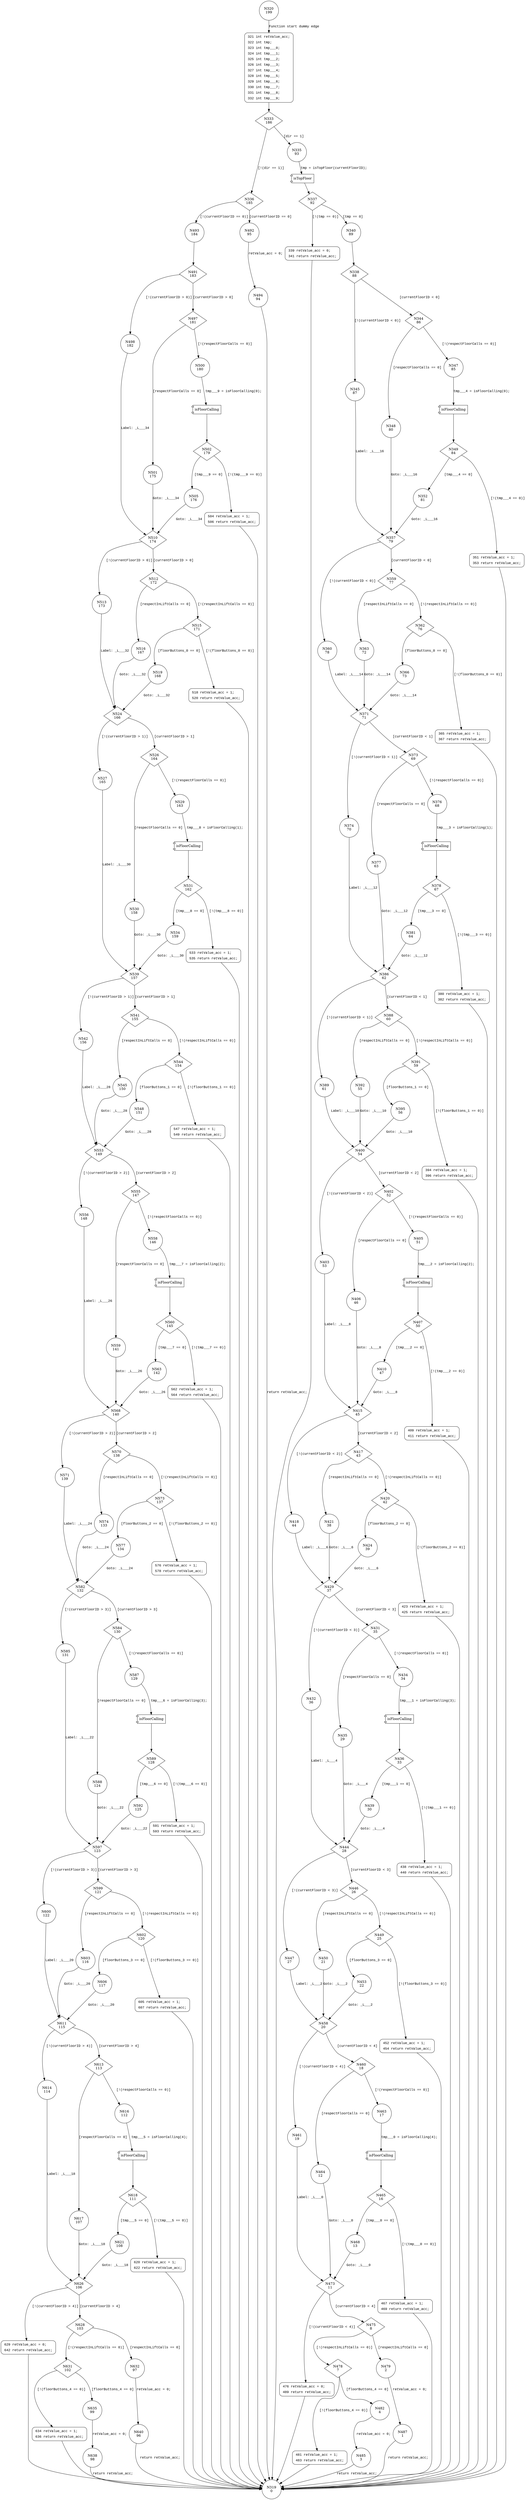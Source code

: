 digraph stopRequestedInDirection {
320 [shape="circle" label="N320\n199"]
321 [shape="circle" label="N321\n198"]
333 [shape="diamond" label="N333\n186"]
335 [shape="circle" label="N335\n93"]
336 [shape="diamond" label="N336\n185"]
492 [shape="circle" label="N492\n95"]
493 [shape="circle" label="N493\n184"]
491 [shape="diamond" label="N491\n183"]
497 [shape="diamond" label="N497\n181"]
498 [shape="circle" label="N498\n182"]
510 [shape="diamond" label="N510\n174"]
512 [shape="diamond" label="N512\n172"]
513 [shape="circle" label="N513\n173"]
524 [shape="diamond" label="N524\n166"]
526 [shape="diamond" label="N526\n164"]
527 [shape="circle" label="N527\n165"]
539 [shape="diamond" label="N539\n157"]
541 [shape="diamond" label="N541\n155"]
542 [shape="circle" label="N542\n156"]
553 [shape="diamond" label="N553\n149"]
555 [shape="diamond" label="N555\n147"]
556 [shape="circle" label="N556\n148"]
568 [shape="diamond" label="N568\n140"]
570 [shape="diamond" label="N570\n138"]
571 [shape="circle" label="N571\n139"]
582 [shape="diamond" label="N582\n132"]
584 [shape="diamond" label="N584\n130"]
585 [shape="circle" label="N585\n131"]
597 [shape="diamond" label="N597\n123"]
599 [shape="diamond" label="N599\n121"]
600 [shape="circle" label="N600\n122"]
611 [shape="diamond" label="N611\n115"]
613 [shape="diamond" label="N613\n113"]
614 [shape="circle" label="N614\n114"]
626 [shape="diamond" label="N626\n106"]
628 [shape="diamond" label="N628\n103"]
629 [shape="circle" label="N629\n105"]
632 [shape="circle" label="N632\n97"]
631 [shape="diamond" label="N631\n102"]
635 [shape="circle" label="N635\n99"]
634 [shape="circle" label="N634\n101"]
638 [shape="circle" label="N638\n98"]
640 [shape="circle" label="N640\n96"]
617 [shape="circle" label="N617\n107"]
616 [shape="circle" label="N616\n112"]
618 [shape="diamond" label="N618\n111"]
621 [shape="circle" label="N621\n108"]
620 [shape="circle" label="N620\n110"]
603 [shape="circle" label="N603\n116"]
602 [shape="diamond" label="N602\n120"]
606 [shape="circle" label="N606\n117"]
605 [shape="circle" label="N605\n119"]
588 [shape="circle" label="N588\n124"]
587 [shape="circle" label="N587\n129"]
589 [shape="diamond" label="N589\n128"]
592 [shape="circle" label="N592\n125"]
591 [shape="circle" label="N591\n127"]
574 [shape="circle" label="N574\n133"]
573 [shape="diamond" label="N573\n137"]
577 [shape="circle" label="N577\n134"]
576 [shape="circle" label="N576\n136"]
559 [shape="circle" label="N559\n141"]
558 [shape="circle" label="N558\n146"]
560 [shape="diamond" label="N560\n145"]
563 [shape="circle" label="N563\n142"]
562 [shape="circle" label="N562\n144"]
545 [shape="circle" label="N545\n150"]
544 [shape="diamond" label="N544\n154"]
548 [shape="circle" label="N548\n151"]
547 [shape="circle" label="N547\n153"]
530 [shape="circle" label="N530\n158"]
529 [shape="circle" label="N529\n163"]
531 [shape="diamond" label="N531\n162"]
534 [shape="circle" label="N534\n159"]
533 [shape="circle" label="N533\n161"]
516 [shape="circle" label="N516\n167"]
515 [shape="diamond" label="N515\n171"]
519 [shape="circle" label="N519\n168"]
518 [shape="circle" label="N518\n170"]
501 [shape="circle" label="N501\n175"]
500 [shape="circle" label="N500\n180"]
502 [shape="diamond" label="N502\n179"]
505 [shape="circle" label="N505\n176"]
504 [shape="circle" label="N504\n178"]
494 [shape="circle" label="N494\n94"]
337 [shape="diamond" label="N337\n92"]
340 [shape="circle" label="N340\n89"]
339 [shape="circle" label="N339\n91"]
338 [shape="diamond" label="N338\n88"]
344 [shape="diamond" label="N344\n86"]
345 [shape="circle" label="N345\n87"]
357 [shape="diamond" label="N357\n79"]
359 [shape="diamond" label="N359\n77"]
360 [shape="circle" label="N360\n78"]
371 [shape="diamond" label="N371\n71"]
373 [shape="diamond" label="N373\n69"]
374 [shape="circle" label="N374\n70"]
386 [shape="diamond" label="N386\n62"]
388 [shape="diamond" label="N388\n60"]
389 [shape="circle" label="N389\n61"]
400 [shape="diamond" label="N400\n54"]
402 [shape="diamond" label="N402\n52"]
403 [shape="circle" label="N403\n53"]
415 [shape="diamond" label="N415\n45"]
417 [shape="diamond" label="N417\n43"]
418 [shape="circle" label="N418\n44"]
429 [shape="diamond" label="N429\n37"]
431 [shape="diamond" label="N431\n35"]
432 [shape="circle" label="N432\n36"]
444 [shape="diamond" label="N444\n28"]
446 [shape="diamond" label="N446\n26"]
447 [shape="circle" label="N447\n27"]
458 [shape="diamond" label="N458\n20"]
460 [shape="diamond" label="N460\n18"]
461 [shape="circle" label="N461\n19"]
473 [shape="diamond" label="N473\n11"]
475 [shape="diamond" label="N475\n8"]
476 [shape="circle" label="N476\n10"]
479 [shape="circle" label="N479\n2"]
478 [shape="diamond" label="N478\n7"]
482 [shape="circle" label="N482\n4"]
481 [shape="circle" label="N481\n6"]
485 [shape="circle" label="N485\n3"]
487 [shape="circle" label="N487\n1"]
464 [shape="circle" label="N464\n12"]
463 [shape="circle" label="N463\n17"]
465 [shape="diamond" label="N465\n16"]
468 [shape="circle" label="N468\n13"]
467 [shape="circle" label="N467\n15"]
450 [shape="circle" label="N450\n21"]
449 [shape="diamond" label="N449\n25"]
453 [shape="circle" label="N453\n22"]
452 [shape="circle" label="N452\n24"]
435 [shape="circle" label="N435\n29"]
434 [shape="circle" label="N434\n34"]
436 [shape="diamond" label="N436\n33"]
439 [shape="circle" label="N439\n30"]
438 [shape="circle" label="N438\n32"]
421 [shape="circle" label="N421\n38"]
420 [shape="diamond" label="N420\n42"]
424 [shape="circle" label="N424\n39"]
423 [shape="circle" label="N423\n41"]
406 [shape="circle" label="N406\n46"]
405 [shape="circle" label="N405\n51"]
407 [shape="diamond" label="N407\n50"]
410 [shape="circle" label="N410\n47"]
409 [shape="circle" label="N409\n49"]
392 [shape="circle" label="N392\n55"]
391 [shape="diamond" label="N391\n59"]
395 [shape="circle" label="N395\n56"]
394 [shape="circle" label="N394\n58"]
377 [shape="circle" label="N377\n63"]
376 [shape="circle" label="N376\n68"]
378 [shape="diamond" label="N378\n67"]
381 [shape="circle" label="N381\n64"]
380 [shape="circle" label="N380\n66"]
363 [shape="circle" label="N363\n72"]
362 [shape="diamond" label="N362\n76"]
366 [shape="circle" label="N366\n73"]
365 [shape="circle" label="N365\n75"]
348 [shape="circle" label="N348\n80"]
347 [shape="circle" label="N347\n85"]
349 [shape="diamond" label="N349\n84"]
352 [shape="circle" label="N352\n81"]
351 [shape="circle" label="N351\n83"]
319 [shape="circle" label="N319\n0"]
321 [style="filled,bold" penwidth="1" fillcolor="white" fontname="Courier New" shape="Mrecord" label=<<table border="0" cellborder="0" cellpadding="3" bgcolor="white"><tr><td align="right">321</td><td align="left">int retValue_acc;</td></tr><tr><td align="right">322</td><td align="left">int tmp;</td></tr><tr><td align="right">323</td><td align="left">int tmp___0;</td></tr><tr><td align="right">324</td><td align="left">int tmp___1;</td></tr><tr><td align="right">325</td><td align="left">int tmp___2;</td></tr><tr><td align="right">326</td><td align="left">int tmp___3;</td></tr><tr><td align="right">327</td><td align="left">int tmp___4;</td></tr><tr><td align="right">328</td><td align="left">int tmp___5;</td></tr><tr><td align="right">329</td><td align="left">int tmp___6;</td></tr><tr><td align="right">330</td><td align="left">int tmp___7;</td></tr><tr><td align="right">331</td><td align="left">int tmp___8;</td></tr><tr><td align="right">332</td><td align="left">int tmp___9;</td></tr></table>>]
321 -> 333[label=""]
629 [style="filled,bold" penwidth="1" fillcolor="white" fontname="Courier New" shape="Mrecord" label=<<table border="0" cellborder="0" cellpadding="3" bgcolor="white"><tr><td align="right">629</td><td align="left">retValue_acc = 0;</td></tr><tr><td align="right">642</td><td align="left">return retValue_acc;</td></tr></table>>]
629 -> 319[label=""]
634 [style="filled,bold" penwidth="1" fillcolor="white" fontname="Courier New" shape="Mrecord" label=<<table border="0" cellborder="0" cellpadding="3" bgcolor="white"><tr><td align="right">634</td><td align="left">retValue_acc = 1;</td></tr><tr><td align="right">636</td><td align="left">return retValue_acc;</td></tr></table>>]
634 -> 319[label=""]
620 [style="filled,bold" penwidth="1" fillcolor="white" fontname="Courier New" shape="Mrecord" label=<<table border="0" cellborder="0" cellpadding="3" bgcolor="white"><tr><td align="right">620</td><td align="left">retValue_acc = 1;</td></tr><tr><td align="right">622</td><td align="left">return retValue_acc;</td></tr></table>>]
620 -> 319[label=""]
605 [style="filled,bold" penwidth="1" fillcolor="white" fontname="Courier New" shape="Mrecord" label=<<table border="0" cellborder="0" cellpadding="3" bgcolor="white"><tr><td align="right">605</td><td align="left">retValue_acc = 1;</td></tr><tr><td align="right">607</td><td align="left">return retValue_acc;</td></tr></table>>]
605 -> 319[label=""]
591 [style="filled,bold" penwidth="1" fillcolor="white" fontname="Courier New" shape="Mrecord" label=<<table border="0" cellborder="0" cellpadding="3" bgcolor="white"><tr><td align="right">591</td><td align="left">retValue_acc = 1;</td></tr><tr><td align="right">593</td><td align="left">return retValue_acc;</td></tr></table>>]
591 -> 319[label=""]
576 [style="filled,bold" penwidth="1" fillcolor="white" fontname="Courier New" shape="Mrecord" label=<<table border="0" cellborder="0" cellpadding="3" bgcolor="white"><tr><td align="right">576</td><td align="left">retValue_acc = 1;</td></tr><tr><td align="right">578</td><td align="left">return retValue_acc;</td></tr></table>>]
576 -> 319[label=""]
562 [style="filled,bold" penwidth="1" fillcolor="white" fontname="Courier New" shape="Mrecord" label=<<table border="0" cellborder="0" cellpadding="3" bgcolor="white"><tr><td align="right">562</td><td align="left">retValue_acc = 1;</td></tr><tr><td align="right">564</td><td align="left">return retValue_acc;</td></tr></table>>]
562 -> 319[label=""]
547 [style="filled,bold" penwidth="1" fillcolor="white" fontname="Courier New" shape="Mrecord" label=<<table border="0" cellborder="0" cellpadding="3" bgcolor="white"><tr><td align="right">547</td><td align="left">retValue_acc = 1;</td></tr><tr><td align="right">549</td><td align="left">return retValue_acc;</td></tr></table>>]
547 -> 319[label=""]
533 [style="filled,bold" penwidth="1" fillcolor="white" fontname="Courier New" shape="Mrecord" label=<<table border="0" cellborder="0" cellpadding="3" bgcolor="white"><tr><td align="right">533</td><td align="left">retValue_acc = 1;</td></tr><tr><td align="right">535</td><td align="left">return retValue_acc;</td></tr></table>>]
533 -> 319[label=""]
518 [style="filled,bold" penwidth="1" fillcolor="white" fontname="Courier New" shape="Mrecord" label=<<table border="0" cellborder="0" cellpadding="3" bgcolor="white"><tr><td align="right">518</td><td align="left">retValue_acc = 1;</td></tr><tr><td align="right">520</td><td align="left">return retValue_acc;</td></tr></table>>]
518 -> 319[label=""]
504 [style="filled,bold" penwidth="1" fillcolor="white" fontname="Courier New" shape="Mrecord" label=<<table border="0" cellborder="0" cellpadding="3" bgcolor="white"><tr><td align="right">504</td><td align="left">retValue_acc = 1;</td></tr><tr><td align="right">506</td><td align="left">return retValue_acc;</td></tr></table>>]
504 -> 319[label=""]
339 [style="filled,bold" penwidth="1" fillcolor="white" fontname="Courier New" shape="Mrecord" label=<<table border="0" cellborder="0" cellpadding="3" bgcolor="white"><tr><td align="right">339</td><td align="left">retValue_acc = 0;</td></tr><tr><td align="right">341</td><td align="left">return retValue_acc;</td></tr></table>>]
339 -> 319[label=""]
476 [style="filled,bold" penwidth="1" fillcolor="white" fontname="Courier New" shape="Mrecord" label=<<table border="0" cellborder="0" cellpadding="3" bgcolor="white"><tr><td align="right">476</td><td align="left">retValue_acc = 0;</td></tr><tr><td align="right">489</td><td align="left">return retValue_acc;</td></tr></table>>]
476 -> 319[label=""]
481 [style="filled,bold" penwidth="1" fillcolor="white" fontname="Courier New" shape="Mrecord" label=<<table border="0" cellborder="0" cellpadding="3" bgcolor="white"><tr><td align="right">481</td><td align="left">retValue_acc = 1;</td></tr><tr><td align="right">483</td><td align="left">return retValue_acc;</td></tr></table>>]
481 -> 319[label=""]
467 [style="filled,bold" penwidth="1" fillcolor="white" fontname="Courier New" shape="Mrecord" label=<<table border="0" cellborder="0" cellpadding="3" bgcolor="white"><tr><td align="right">467</td><td align="left">retValue_acc = 1;</td></tr><tr><td align="right">469</td><td align="left">return retValue_acc;</td></tr></table>>]
467 -> 319[label=""]
452 [style="filled,bold" penwidth="1" fillcolor="white" fontname="Courier New" shape="Mrecord" label=<<table border="0" cellborder="0" cellpadding="3" bgcolor="white"><tr><td align="right">452</td><td align="left">retValue_acc = 1;</td></tr><tr><td align="right">454</td><td align="left">return retValue_acc;</td></tr></table>>]
452 -> 319[label=""]
438 [style="filled,bold" penwidth="1" fillcolor="white" fontname="Courier New" shape="Mrecord" label=<<table border="0" cellborder="0" cellpadding="3" bgcolor="white"><tr><td align="right">438</td><td align="left">retValue_acc = 1;</td></tr><tr><td align="right">440</td><td align="left">return retValue_acc;</td></tr></table>>]
438 -> 319[label=""]
423 [style="filled,bold" penwidth="1" fillcolor="white" fontname="Courier New" shape="Mrecord" label=<<table border="0" cellborder="0" cellpadding="3" bgcolor="white"><tr><td align="right">423</td><td align="left">retValue_acc = 1;</td></tr><tr><td align="right">425</td><td align="left">return retValue_acc;</td></tr></table>>]
423 -> 319[label=""]
409 [style="filled,bold" penwidth="1" fillcolor="white" fontname="Courier New" shape="Mrecord" label=<<table border="0" cellborder="0" cellpadding="3" bgcolor="white"><tr><td align="right">409</td><td align="left">retValue_acc = 1;</td></tr><tr><td align="right">411</td><td align="left">return retValue_acc;</td></tr></table>>]
409 -> 319[label=""]
394 [style="filled,bold" penwidth="1" fillcolor="white" fontname="Courier New" shape="Mrecord" label=<<table border="0" cellborder="0" cellpadding="3" bgcolor="white"><tr><td align="right">394</td><td align="left">retValue_acc = 1;</td></tr><tr><td align="right">396</td><td align="left">return retValue_acc;</td></tr></table>>]
394 -> 319[label=""]
380 [style="filled,bold" penwidth="1" fillcolor="white" fontname="Courier New" shape="Mrecord" label=<<table border="0" cellborder="0" cellpadding="3" bgcolor="white"><tr><td align="right">380</td><td align="left">retValue_acc = 1;</td></tr><tr><td align="right">382</td><td align="left">return retValue_acc;</td></tr></table>>]
380 -> 319[label=""]
365 [style="filled,bold" penwidth="1" fillcolor="white" fontname="Courier New" shape="Mrecord" label=<<table border="0" cellborder="0" cellpadding="3" bgcolor="white"><tr><td align="right">365</td><td align="left">retValue_acc = 1;</td></tr><tr><td align="right">367</td><td align="left">return retValue_acc;</td></tr></table>>]
365 -> 319[label=""]
351 [style="filled,bold" penwidth="1" fillcolor="white" fontname="Courier New" shape="Mrecord" label=<<table border="0" cellborder="0" cellpadding="3" bgcolor="white"><tr><td align="right">351</td><td align="left">retValue_acc = 1;</td></tr><tr><td align="right">353</td><td align="left">return retValue_acc;</td></tr></table>>]
351 -> 319[label=""]
320 -> 321 [label="Function start dummy edge" fontname="Courier New"]
333 -> 335 [label="[dir == 1]" fontname="Courier New"]
333 -> 336 [label="[!(dir == 1)]" fontname="Courier New"]
336 -> 492 [label="[currentFloorID == 0]" fontname="Courier New"]
336 -> 493 [label="[!(currentFloorID == 0)]" fontname="Courier New"]
491 -> 497 [label="[currentFloorID > 0]" fontname="Courier New"]
491 -> 498 [label="[!(currentFloorID > 0)]" fontname="Courier New"]
510 -> 512 [label="[currentFloorID > 0]" fontname="Courier New"]
510 -> 513 [label="[!(currentFloorID > 0)]" fontname="Courier New"]
524 -> 526 [label="[currentFloorID > 1]" fontname="Courier New"]
524 -> 527 [label="[!(currentFloorID > 1)]" fontname="Courier New"]
539 -> 541 [label="[currentFloorID > 1]" fontname="Courier New"]
539 -> 542 [label="[!(currentFloorID > 1)]" fontname="Courier New"]
553 -> 555 [label="[currentFloorID > 2]" fontname="Courier New"]
553 -> 556 [label="[!(currentFloorID > 2)]" fontname="Courier New"]
568 -> 570 [label="[currentFloorID > 2]" fontname="Courier New"]
568 -> 571 [label="[!(currentFloorID > 2)]" fontname="Courier New"]
582 -> 584 [label="[currentFloorID > 3]" fontname="Courier New"]
582 -> 585 [label="[!(currentFloorID > 3)]" fontname="Courier New"]
597 -> 599 [label="[currentFloorID > 3]" fontname="Courier New"]
597 -> 600 [label="[!(currentFloorID > 3)]" fontname="Courier New"]
611 -> 613 [label="[currentFloorID > 4]" fontname="Courier New"]
611 -> 614 [label="[!(currentFloorID > 4)]" fontname="Courier New"]
626 -> 628 [label="[currentFloorID > 4]" fontname="Courier New"]
626 -> 629 [label="[!(currentFloorID > 4)]" fontname="Courier New"]
628 -> 632 [label="[respectInLiftCalls == 0]" fontname="Courier New"]
628 -> 631 [label="[!(respectInLiftCalls == 0)]" fontname="Courier New"]
631 -> 635 [label="[floorButtons_4 == 0]" fontname="Courier New"]
631 -> 634 [label="[!(floorButtons_4 == 0)]" fontname="Courier New"]
635 -> 638 [label="retValue_acc = 0;" fontname="Courier New"]
632 -> 640 [label="retValue_acc = 0;" fontname="Courier New"]
613 -> 617 [label="[respectFloorCalls == 0]" fontname="Courier New"]
613 -> 616 [label="[!(respectFloorCalls == 0)]" fontname="Courier New"]
100042 [shape="component" label="isFloorCalling"]
616 -> 100042 [label="tmp___5 = isFloorCalling(4);" fontname="Courier New"]
100042 -> 618 [label="" fontname="Courier New"]
618 -> 621 [label="[tmp___5 == 0]" fontname="Courier New"]
618 -> 620 [label="[!(tmp___5 == 0)]" fontname="Courier New"]
621 -> 626 [label="Goto: _L___18" fontname="Courier New"]
599 -> 603 [label="[respectInLiftCalls == 0]" fontname="Courier New"]
599 -> 602 [label="[!(respectInLiftCalls == 0)]" fontname="Courier New"]
602 -> 606 [label="[floorButtons_3 == 0]" fontname="Courier New"]
602 -> 605 [label="[!(floorButtons_3 == 0)]" fontname="Courier New"]
606 -> 611 [label="Goto: _L___20" fontname="Courier New"]
584 -> 588 [label="[respectFloorCalls == 0]" fontname="Courier New"]
584 -> 587 [label="[!(respectFloorCalls == 0)]" fontname="Courier New"]
100043 [shape="component" label="isFloorCalling"]
587 -> 100043 [label="tmp___6 = isFloorCalling(3);" fontname="Courier New"]
100043 -> 589 [label="" fontname="Courier New"]
589 -> 592 [label="[tmp___6 == 0]" fontname="Courier New"]
589 -> 591 [label="[!(tmp___6 == 0)]" fontname="Courier New"]
592 -> 597 [label="Goto: _L___22" fontname="Courier New"]
570 -> 574 [label="[respectInLiftCalls == 0]" fontname="Courier New"]
570 -> 573 [label="[!(respectInLiftCalls == 0)]" fontname="Courier New"]
573 -> 577 [label="[floorButtons_2 == 0]" fontname="Courier New"]
573 -> 576 [label="[!(floorButtons_2 == 0)]" fontname="Courier New"]
577 -> 582 [label="Goto: _L___24" fontname="Courier New"]
555 -> 559 [label="[respectFloorCalls == 0]" fontname="Courier New"]
555 -> 558 [label="[!(respectFloorCalls == 0)]" fontname="Courier New"]
100044 [shape="component" label="isFloorCalling"]
558 -> 100044 [label="tmp___7 = isFloorCalling(2);" fontname="Courier New"]
100044 -> 560 [label="" fontname="Courier New"]
560 -> 563 [label="[tmp___7 == 0]" fontname="Courier New"]
560 -> 562 [label="[!(tmp___7 == 0)]" fontname="Courier New"]
563 -> 568 [label="Goto: _L___26" fontname="Courier New"]
541 -> 545 [label="[respectInLiftCalls == 0]" fontname="Courier New"]
541 -> 544 [label="[!(respectInLiftCalls == 0)]" fontname="Courier New"]
544 -> 548 [label="[floorButtons_1 == 0]" fontname="Courier New"]
544 -> 547 [label="[!(floorButtons_1 == 0)]" fontname="Courier New"]
548 -> 553 [label="Goto: _L___28" fontname="Courier New"]
526 -> 530 [label="[respectFloorCalls == 0]" fontname="Courier New"]
526 -> 529 [label="[!(respectFloorCalls == 0)]" fontname="Courier New"]
100045 [shape="component" label="isFloorCalling"]
529 -> 100045 [label="tmp___8 = isFloorCalling(1);" fontname="Courier New"]
100045 -> 531 [label="" fontname="Courier New"]
531 -> 534 [label="[tmp___8 == 0]" fontname="Courier New"]
531 -> 533 [label="[!(tmp___8 == 0)]" fontname="Courier New"]
534 -> 539 [label="Goto: _L___30" fontname="Courier New"]
512 -> 516 [label="[respectInLiftCalls == 0]" fontname="Courier New"]
512 -> 515 [label="[!(respectInLiftCalls == 0)]" fontname="Courier New"]
515 -> 519 [label="[floorButtons_0 == 0]" fontname="Courier New"]
515 -> 518 [label="[!(floorButtons_0 == 0)]" fontname="Courier New"]
519 -> 524 [label="Goto: _L___32" fontname="Courier New"]
497 -> 501 [label="[respectFloorCalls == 0]" fontname="Courier New"]
497 -> 500 [label="[!(respectFloorCalls == 0)]" fontname="Courier New"]
100046 [shape="component" label="isFloorCalling"]
500 -> 100046 [label="tmp___9 = isFloorCalling(0);" fontname="Courier New"]
100046 -> 502 [label="" fontname="Courier New"]
502 -> 505 [label="[tmp___9 == 0]" fontname="Courier New"]
502 -> 504 [label="[!(tmp___9 == 0)]" fontname="Courier New"]
505 -> 510 [label="Goto: _L___34" fontname="Courier New"]
492 -> 494 [label="retValue_acc = 0;" fontname="Courier New"]
100047 [shape="component" label="isTopFloor"]
335 -> 100047 [label="tmp = isTopFloor(currentFloorID);" fontname="Courier New"]
100047 -> 337 [label="" fontname="Courier New"]
337 -> 340 [label="[tmp == 0]" fontname="Courier New"]
337 -> 339 [label="[!(tmp == 0)]" fontname="Courier New"]
340 -> 338 [label="" fontname="Courier New"]
338 -> 344 [label="[currentFloorID < 0]" fontname="Courier New"]
338 -> 345 [label="[!(currentFloorID < 0)]" fontname="Courier New"]
357 -> 359 [label="[currentFloorID < 0]" fontname="Courier New"]
357 -> 360 [label="[!(currentFloorID < 0)]" fontname="Courier New"]
371 -> 373 [label="[currentFloorID < 1]" fontname="Courier New"]
371 -> 374 [label="[!(currentFloorID < 1)]" fontname="Courier New"]
386 -> 388 [label="[currentFloorID < 1]" fontname="Courier New"]
386 -> 389 [label="[!(currentFloorID < 1)]" fontname="Courier New"]
400 -> 402 [label="[currentFloorID < 2]" fontname="Courier New"]
400 -> 403 [label="[!(currentFloorID < 2)]" fontname="Courier New"]
415 -> 417 [label="[currentFloorID < 2]" fontname="Courier New"]
415 -> 418 [label="[!(currentFloorID < 2)]" fontname="Courier New"]
429 -> 431 [label="[currentFloorID < 3]" fontname="Courier New"]
429 -> 432 [label="[!(currentFloorID < 3)]" fontname="Courier New"]
444 -> 446 [label="[currentFloorID < 3]" fontname="Courier New"]
444 -> 447 [label="[!(currentFloorID < 3)]" fontname="Courier New"]
458 -> 460 [label="[currentFloorID < 4]" fontname="Courier New"]
458 -> 461 [label="[!(currentFloorID < 4)]" fontname="Courier New"]
473 -> 475 [label="[currentFloorID < 4]" fontname="Courier New"]
473 -> 476 [label="[!(currentFloorID < 4)]" fontname="Courier New"]
475 -> 479 [label="[respectInLiftCalls == 0]" fontname="Courier New"]
475 -> 478 [label="[!(respectInLiftCalls == 0)]" fontname="Courier New"]
478 -> 482 [label="[floorButtons_4 == 0]" fontname="Courier New"]
478 -> 481 [label="[!(floorButtons_4 == 0)]" fontname="Courier New"]
482 -> 485 [label="retValue_acc = 0;" fontname="Courier New"]
479 -> 487 [label="retValue_acc = 0;" fontname="Courier New"]
460 -> 464 [label="[respectFloorCalls == 0]" fontname="Courier New"]
460 -> 463 [label="[!(respectFloorCalls == 0)]" fontname="Courier New"]
100048 [shape="component" label="isFloorCalling"]
463 -> 100048 [label="tmp___0 = isFloorCalling(4);" fontname="Courier New"]
100048 -> 465 [label="" fontname="Courier New"]
465 -> 468 [label="[tmp___0 == 0]" fontname="Courier New"]
465 -> 467 [label="[!(tmp___0 == 0)]" fontname="Courier New"]
468 -> 473 [label="Goto: _L___0" fontname="Courier New"]
446 -> 450 [label="[respectInLiftCalls == 0]" fontname="Courier New"]
446 -> 449 [label="[!(respectInLiftCalls == 0)]" fontname="Courier New"]
449 -> 453 [label="[floorButtons_3 == 0]" fontname="Courier New"]
449 -> 452 [label="[!(floorButtons_3 == 0)]" fontname="Courier New"]
453 -> 458 [label="Goto: _L___2" fontname="Courier New"]
431 -> 435 [label="[respectFloorCalls == 0]" fontname="Courier New"]
431 -> 434 [label="[!(respectFloorCalls == 0)]" fontname="Courier New"]
100049 [shape="component" label="isFloorCalling"]
434 -> 100049 [label="tmp___1 = isFloorCalling(3);" fontname="Courier New"]
100049 -> 436 [label="" fontname="Courier New"]
436 -> 439 [label="[tmp___1 == 0]" fontname="Courier New"]
436 -> 438 [label="[!(tmp___1 == 0)]" fontname="Courier New"]
439 -> 444 [label="Goto: _L___4" fontname="Courier New"]
417 -> 421 [label="[respectInLiftCalls == 0]" fontname="Courier New"]
417 -> 420 [label="[!(respectInLiftCalls == 0)]" fontname="Courier New"]
420 -> 424 [label="[floorButtons_2 == 0]" fontname="Courier New"]
420 -> 423 [label="[!(floorButtons_2 == 0)]" fontname="Courier New"]
424 -> 429 [label="Goto: _L___6" fontname="Courier New"]
402 -> 406 [label="[respectFloorCalls == 0]" fontname="Courier New"]
402 -> 405 [label="[!(respectFloorCalls == 0)]" fontname="Courier New"]
100050 [shape="component" label="isFloorCalling"]
405 -> 100050 [label="tmp___2 = isFloorCalling(2);" fontname="Courier New"]
100050 -> 407 [label="" fontname="Courier New"]
407 -> 410 [label="[tmp___2 == 0]" fontname="Courier New"]
407 -> 409 [label="[!(tmp___2 == 0)]" fontname="Courier New"]
410 -> 415 [label="Goto: _L___8" fontname="Courier New"]
388 -> 392 [label="[respectInLiftCalls == 0]" fontname="Courier New"]
388 -> 391 [label="[!(respectInLiftCalls == 0)]" fontname="Courier New"]
391 -> 395 [label="[floorButtons_1 == 0]" fontname="Courier New"]
391 -> 394 [label="[!(floorButtons_1 == 0)]" fontname="Courier New"]
395 -> 400 [label="Goto: _L___10" fontname="Courier New"]
373 -> 377 [label="[respectFloorCalls == 0]" fontname="Courier New"]
373 -> 376 [label="[!(respectFloorCalls == 0)]" fontname="Courier New"]
100051 [shape="component" label="isFloorCalling"]
376 -> 100051 [label="tmp___3 = isFloorCalling(1);" fontname="Courier New"]
100051 -> 378 [label="" fontname="Courier New"]
378 -> 381 [label="[tmp___3 == 0]" fontname="Courier New"]
378 -> 380 [label="[!(tmp___3 == 0)]" fontname="Courier New"]
381 -> 386 [label="Goto: _L___12" fontname="Courier New"]
359 -> 363 [label="[respectInLiftCalls == 0]" fontname="Courier New"]
359 -> 362 [label="[!(respectInLiftCalls == 0)]" fontname="Courier New"]
362 -> 366 [label="[floorButtons_0 == 0]" fontname="Courier New"]
362 -> 365 [label="[!(floorButtons_0 == 0)]" fontname="Courier New"]
366 -> 371 [label="Goto: _L___14" fontname="Courier New"]
344 -> 348 [label="[respectFloorCalls == 0]" fontname="Courier New"]
344 -> 347 [label="[!(respectFloorCalls == 0)]" fontname="Courier New"]
100052 [shape="component" label="isFloorCalling"]
347 -> 100052 [label="tmp___4 = isFloorCalling(0);" fontname="Courier New"]
100052 -> 349 [label="" fontname="Courier New"]
349 -> 352 [label="[tmp___4 == 0]" fontname="Courier New"]
349 -> 351 [label="[!(tmp___4 == 0)]" fontname="Courier New"]
352 -> 357 [label="Goto: _L___16" fontname="Courier New"]
493 -> 491 [label="" fontname="Courier New"]
498 -> 510 [label="Label: _L___34" fontname="Courier New"]
513 -> 524 [label="Label: _L___32" fontname="Courier New"]
527 -> 539 [label="Label: _L___30" fontname="Courier New"]
542 -> 553 [label="Label: _L___28" fontname="Courier New"]
556 -> 568 [label="Label: _L___26" fontname="Courier New"]
571 -> 582 [label="Label: _L___24" fontname="Courier New"]
585 -> 597 [label="Label: _L___22" fontname="Courier New"]
600 -> 611 [label="Label: _L___20" fontname="Courier New"]
614 -> 626 [label="Label: _L___18" fontname="Courier New"]
638 -> 319 [label="return retValue_acc;" fontname="Courier New"]
640 -> 319 [label="return retValue_acc;" fontname="Courier New"]
617 -> 626 [label="Goto: _L___18" fontname="Courier New"]
603 -> 611 [label="Goto: _L___20" fontname="Courier New"]
588 -> 597 [label="Goto: _L___22" fontname="Courier New"]
574 -> 582 [label="Goto: _L___24" fontname="Courier New"]
559 -> 568 [label="Goto: _L___26" fontname="Courier New"]
545 -> 553 [label="Goto: _L___28" fontname="Courier New"]
530 -> 539 [label="Goto: _L___30" fontname="Courier New"]
516 -> 524 [label="Goto: _L___32" fontname="Courier New"]
501 -> 510 [label="Goto: _L___34" fontname="Courier New"]
494 -> 319 [label="return retValue_acc;" fontname="Courier New"]
345 -> 357 [label="Label: _L___16" fontname="Courier New"]
360 -> 371 [label="Label: _L___14" fontname="Courier New"]
374 -> 386 [label="Label: _L___12" fontname="Courier New"]
389 -> 400 [label="Label: _L___10" fontname="Courier New"]
403 -> 415 [label="Label: _L___8" fontname="Courier New"]
418 -> 429 [label="Label: _L___6" fontname="Courier New"]
432 -> 444 [label="Label: _L___4" fontname="Courier New"]
447 -> 458 [label="Label: _L___2" fontname="Courier New"]
461 -> 473 [label="Label: _L___0" fontname="Courier New"]
485 -> 319 [label="return retValue_acc;" fontname="Courier New"]
487 -> 319 [label="return retValue_acc;" fontname="Courier New"]
464 -> 473 [label="Goto: _L___0" fontname="Courier New"]
450 -> 458 [label="Goto: _L___2" fontname="Courier New"]
435 -> 444 [label="Goto: _L___4" fontname="Courier New"]
421 -> 429 [label="Goto: _L___6" fontname="Courier New"]
406 -> 415 [label="Goto: _L___8" fontname="Courier New"]
392 -> 400 [label="Goto: _L___10" fontname="Courier New"]
377 -> 386 [label="Goto: _L___12" fontname="Courier New"]
363 -> 371 [label="Goto: _L___14" fontname="Courier New"]
348 -> 357 [label="Goto: _L___16" fontname="Courier New"]
}